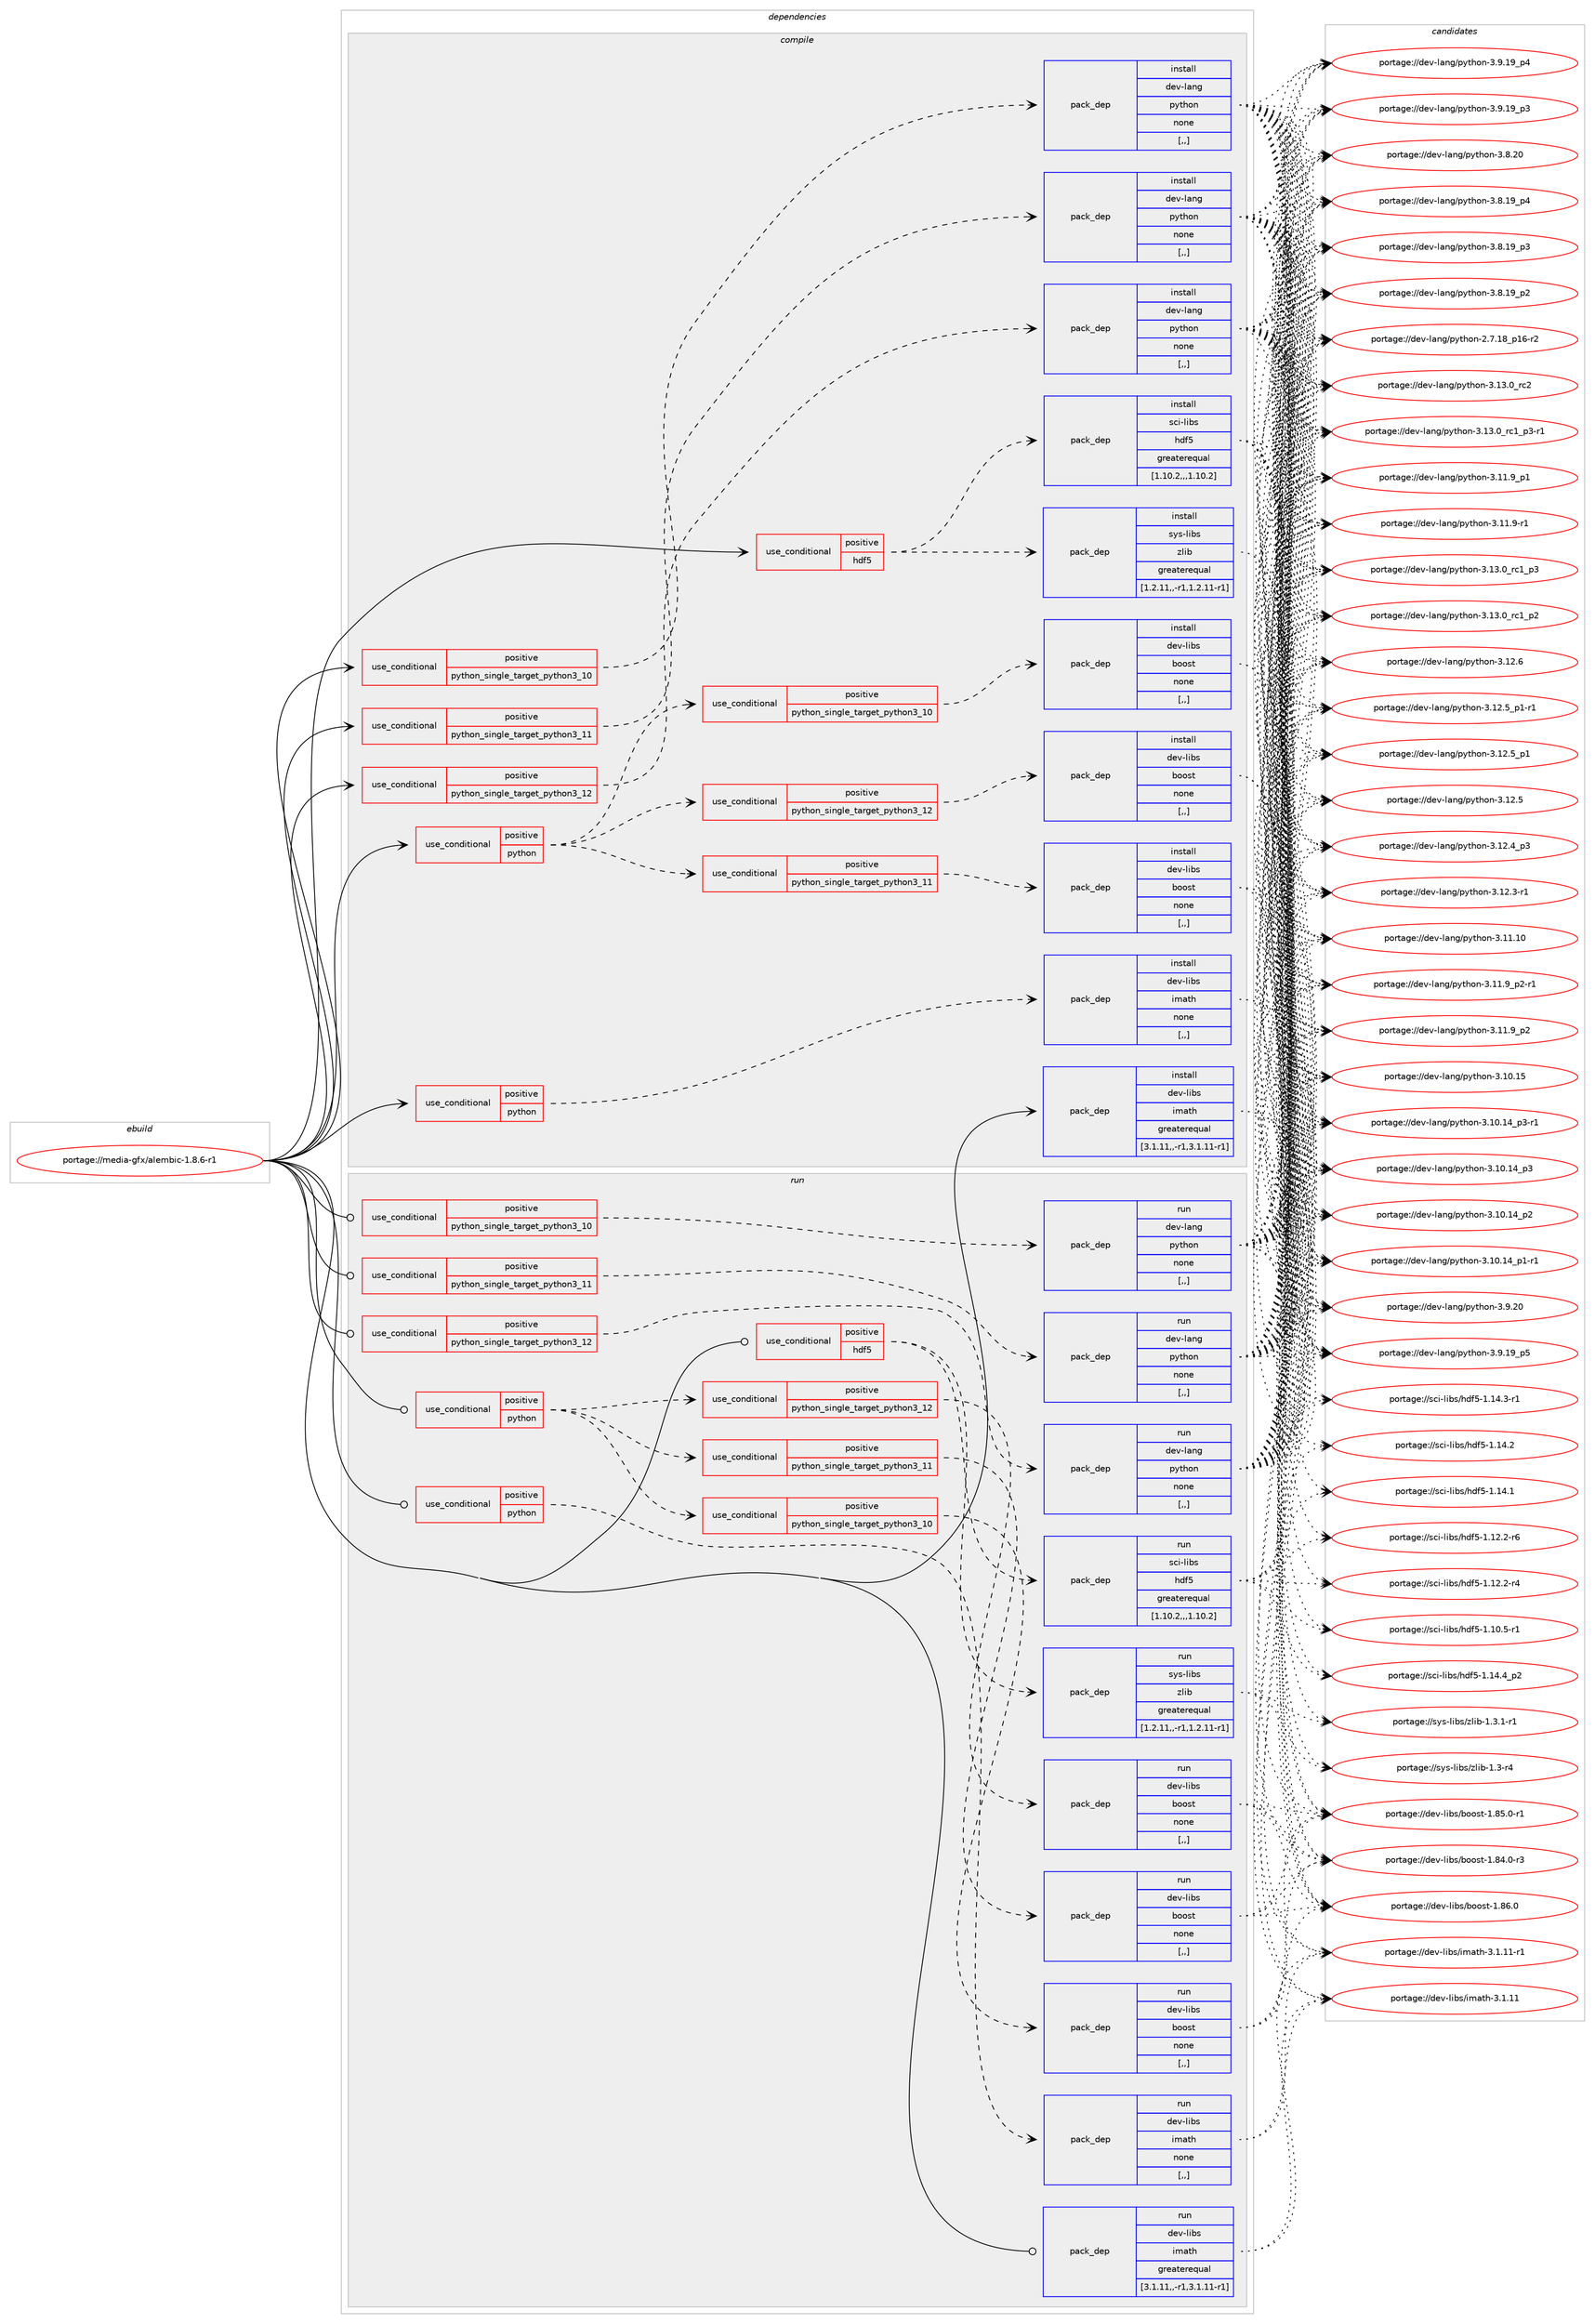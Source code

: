 digraph prolog {

# *************
# Graph options
# *************

newrank=true;
concentrate=true;
compound=true;
graph [rankdir=LR,fontname=Helvetica,fontsize=10,ranksep=1.5];#, ranksep=2.5, nodesep=0.2];
edge  [arrowhead=vee];
node  [fontname=Helvetica,fontsize=10];

# **********
# The ebuild
# **********

subgraph cluster_leftcol {
color=gray;
label=<<i>ebuild</i>>;
id [label="portage://media-gfx/alembic-1.8.6-r1", color=red, width=4, href="../media-gfx/alembic-1.8.6-r1.svg"];
}

# ****************
# The dependencies
# ****************

subgraph cluster_midcol {
color=gray;
label=<<i>dependencies</i>>;
subgraph cluster_compile {
fillcolor="#eeeeee";
style=filled;
label=<<i>compile</i>>;
subgraph cond203484 {
dependency790720 [label=<<TABLE BORDER="0" CELLBORDER="1" CELLSPACING="0" CELLPADDING="4"><TR><TD ROWSPAN="3" CELLPADDING="10">use_conditional</TD></TR><TR><TD>positive</TD></TR><TR><TD>hdf5</TD></TR></TABLE>>, shape=none, color=red];
subgraph pack581158 {
dependency790721 [label=<<TABLE BORDER="0" CELLBORDER="1" CELLSPACING="0" CELLPADDING="4" WIDTH="220"><TR><TD ROWSPAN="6" CELLPADDING="30">pack_dep</TD></TR><TR><TD WIDTH="110">install</TD></TR><TR><TD>sci-libs</TD></TR><TR><TD>hdf5</TD></TR><TR><TD>greaterequal</TD></TR><TR><TD>[1.10.2,,,1.10.2]</TD></TR></TABLE>>, shape=none, color=blue];
}
dependency790720:e -> dependency790721:w [weight=20,style="dashed",arrowhead="vee"];
subgraph pack581159 {
dependency790722 [label=<<TABLE BORDER="0" CELLBORDER="1" CELLSPACING="0" CELLPADDING="4" WIDTH="220"><TR><TD ROWSPAN="6" CELLPADDING="30">pack_dep</TD></TR><TR><TD WIDTH="110">install</TD></TR><TR><TD>sys-libs</TD></TR><TR><TD>zlib</TD></TR><TR><TD>greaterequal</TD></TR><TR><TD>[1.2.11,,-r1,1.2.11-r1]</TD></TR></TABLE>>, shape=none, color=blue];
}
dependency790720:e -> dependency790722:w [weight=20,style="dashed",arrowhead="vee"];
}
id:e -> dependency790720:w [weight=20,style="solid",arrowhead="vee"];
subgraph cond203485 {
dependency790723 [label=<<TABLE BORDER="0" CELLBORDER="1" CELLSPACING="0" CELLPADDING="4"><TR><TD ROWSPAN="3" CELLPADDING="10">use_conditional</TD></TR><TR><TD>positive</TD></TR><TR><TD>python</TD></TR></TABLE>>, shape=none, color=red];
subgraph cond203486 {
dependency790724 [label=<<TABLE BORDER="0" CELLBORDER="1" CELLSPACING="0" CELLPADDING="4"><TR><TD ROWSPAN="3" CELLPADDING="10">use_conditional</TD></TR><TR><TD>positive</TD></TR><TR><TD>python_single_target_python3_10</TD></TR></TABLE>>, shape=none, color=red];
subgraph pack581160 {
dependency790725 [label=<<TABLE BORDER="0" CELLBORDER="1" CELLSPACING="0" CELLPADDING="4" WIDTH="220"><TR><TD ROWSPAN="6" CELLPADDING="30">pack_dep</TD></TR><TR><TD WIDTH="110">install</TD></TR><TR><TD>dev-libs</TD></TR><TR><TD>boost</TD></TR><TR><TD>none</TD></TR><TR><TD>[,,]</TD></TR></TABLE>>, shape=none, color=blue];
}
dependency790724:e -> dependency790725:w [weight=20,style="dashed",arrowhead="vee"];
}
dependency790723:e -> dependency790724:w [weight=20,style="dashed",arrowhead="vee"];
subgraph cond203487 {
dependency790726 [label=<<TABLE BORDER="0" CELLBORDER="1" CELLSPACING="0" CELLPADDING="4"><TR><TD ROWSPAN="3" CELLPADDING="10">use_conditional</TD></TR><TR><TD>positive</TD></TR><TR><TD>python_single_target_python3_11</TD></TR></TABLE>>, shape=none, color=red];
subgraph pack581161 {
dependency790727 [label=<<TABLE BORDER="0" CELLBORDER="1" CELLSPACING="0" CELLPADDING="4" WIDTH="220"><TR><TD ROWSPAN="6" CELLPADDING="30">pack_dep</TD></TR><TR><TD WIDTH="110">install</TD></TR><TR><TD>dev-libs</TD></TR><TR><TD>boost</TD></TR><TR><TD>none</TD></TR><TR><TD>[,,]</TD></TR></TABLE>>, shape=none, color=blue];
}
dependency790726:e -> dependency790727:w [weight=20,style="dashed",arrowhead="vee"];
}
dependency790723:e -> dependency790726:w [weight=20,style="dashed",arrowhead="vee"];
subgraph cond203488 {
dependency790728 [label=<<TABLE BORDER="0" CELLBORDER="1" CELLSPACING="0" CELLPADDING="4"><TR><TD ROWSPAN="3" CELLPADDING="10">use_conditional</TD></TR><TR><TD>positive</TD></TR><TR><TD>python_single_target_python3_12</TD></TR></TABLE>>, shape=none, color=red];
subgraph pack581162 {
dependency790729 [label=<<TABLE BORDER="0" CELLBORDER="1" CELLSPACING="0" CELLPADDING="4" WIDTH="220"><TR><TD ROWSPAN="6" CELLPADDING="30">pack_dep</TD></TR><TR><TD WIDTH="110">install</TD></TR><TR><TD>dev-libs</TD></TR><TR><TD>boost</TD></TR><TR><TD>none</TD></TR><TR><TD>[,,]</TD></TR></TABLE>>, shape=none, color=blue];
}
dependency790728:e -> dependency790729:w [weight=20,style="dashed",arrowhead="vee"];
}
dependency790723:e -> dependency790728:w [weight=20,style="dashed",arrowhead="vee"];
}
id:e -> dependency790723:w [weight=20,style="solid",arrowhead="vee"];
subgraph cond203489 {
dependency790730 [label=<<TABLE BORDER="0" CELLBORDER="1" CELLSPACING="0" CELLPADDING="4"><TR><TD ROWSPAN="3" CELLPADDING="10">use_conditional</TD></TR><TR><TD>positive</TD></TR><TR><TD>python</TD></TR></TABLE>>, shape=none, color=red];
subgraph pack581163 {
dependency790731 [label=<<TABLE BORDER="0" CELLBORDER="1" CELLSPACING="0" CELLPADDING="4" WIDTH="220"><TR><TD ROWSPAN="6" CELLPADDING="30">pack_dep</TD></TR><TR><TD WIDTH="110">install</TD></TR><TR><TD>dev-libs</TD></TR><TR><TD>imath</TD></TR><TR><TD>none</TD></TR><TR><TD>[,,]</TD></TR></TABLE>>, shape=none, color=blue];
}
dependency790730:e -> dependency790731:w [weight=20,style="dashed",arrowhead="vee"];
}
id:e -> dependency790730:w [weight=20,style="solid",arrowhead="vee"];
subgraph cond203490 {
dependency790732 [label=<<TABLE BORDER="0" CELLBORDER="1" CELLSPACING="0" CELLPADDING="4"><TR><TD ROWSPAN="3" CELLPADDING="10">use_conditional</TD></TR><TR><TD>positive</TD></TR><TR><TD>python_single_target_python3_10</TD></TR></TABLE>>, shape=none, color=red];
subgraph pack581164 {
dependency790733 [label=<<TABLE BORDER="0" CELLBORDER="1" CELLSPACING="0" CELLPADDING="4" WIDTH="220"><TR><TD ROWSPAN="6" CELLPADDING="30">pack_dep</TD></TR><TR><TD WIDTH="110">install</TD></TR><TR><TD>dev-lang</TD></TR><TR><TD>python</TD></TR><TR><TD>none</TD></TR><TR><TD>[,,]</TD></TR></TABLE>>, shape=none, color=blue];
}
dependency790732:e -> dependency790733:w [weight=20,style="dashed",arrowhead="vee"];
}
id:e -> dependency790732:w [weight=20,style="solid",arrowhead="vee"];
subgraph cond203491 {
dependency790734 [label=<<TABLE BORDER="0" CELLBORDER="1" CELLSPACING="0" CELLPADDING="4"><TR><TD ROWSPAN="3" CELLPADDING="10">use_conditional</TD></TR><TR><TD>positive</TD></TR><TR><TD>python_single_target_python3_11</TD></TR></TABLE>>, shape=none, color=red];
subgraph pack581165 {
dependency790735 [label=<<TABLE BORDER="0" CELLBORDER="1" CELLSPACING="0" CELLPADDING="4" WIDTH="220"><TR><TD ROWSPAN="6" CELLPADDING="30">pack_dep</TD></TR><TR><TD WIDTH="110">install</TD></TR><TR><TD>dev-lang</TD></TR><TR><TD>python</TD></TR><TR><TD>none</TD></TR><TR><TD>[,,]</TD></TR></TABLE>>, shape=none, color=blue];
}
dependency790734:e -> dependency790735:w [weight=20,style="dashed",arrowhead="vee"];
}
id:e -> dependency790734:w [weight=20,style="solid",arrowhead="vee"];
subgraph cond203492 {
dependency790736 [label=<<TABLE BORDER="0" CELLBORDER="1" CELLSPACING="0" CELLPADDING="4"><TR><TD ROWSPAN="3" CELLPADDING="10">use_conditional</TD></TR><TR><TD>positive</TD></TR><TR><TD>python_single_target_python3_12</TD></TR></TABLE>>, shape=none, color=red];
subgraph pack581166 {
dependency790737 [label=<<TABLE BORDER="0" CELLBORDER="1" CELLSPACING="0" CELLPADDING="4" WIDTH="220"><TR><TD ROWSPAN="6" CELLPADDING="30">pack_dep</TD></TR><TR><TD WIDTH="110">install</TD></TR><TR><TD>dev-lang</TD></TR><TR><TD>python</TD></TR><TR><TD>none</TD></TR><TR><TD>[,,]</TD></TR></TABLE>>, shape=none, color=blue];
}
dependency790736:e -> dependency790737:w [weight=20,style="dashed",arrowhead="vee"];
}
id:e -> dependency790736:w [weight=20,style="solid",arrowhead="vee"];
subgraph pack581167 {
dependency790738 [label=<<TABLE BORDER="0" CELLBORDER="1" CELLSPACING="0" CELLPADDING="4" WIDTH="220"><TR><TD ROWSPAN="6" CELLPADDING="30">pack_dep</TD></TR><TR><TD WIDTH="110">install</TD></TR><TR><TD>dev-libs</TD></TR><TR><TD>imath</TD></TR><TR><TD>greaterequal</TD></TR><TR><TD>[3.1.11,,-r1,3.1.11-r1]</TD></TR></TABLE>>, shape=none, color=blue];
}
id:e -> dependency790738:w [weight=20,style="solid",arrowhead="vee"];
}
subgraph cluster_compileandrun {
fillcolor="#eeeeee";
style=filled;
label=<<i>compile and run</i>>;
}
subgraph cluster_run {
fillcolor="#eeeeee";
style=filled;
label=<<i>run</i>>;
subgraph cond203493 {
dependency790739 [label=<<TABLE BORDER="0" CELLBORDER="1" CELLSPACING="0" CELLPADDING="4"><TR><TD ROWSPAN="3" CELLPADDING="10">use_conditional</TD></TR><TR><TD>positive</TD></TR><TR><TD>hdf5</TD></TR></TABLE>>, shape=none, color=red];
subgraph pack581168 {
dependency790740 [label=<<TABLE BORDER="0" CELLBORDER="1" CELLSPACING="0" CELLPADDING="4" WIDTH="220"><TR><TD ROWSPAN="6" CELLPADDING="30">pack_dep</TD></TR><TR><TD WIDTH="110">run</TD></TR><TR><TD>sci-libs</TD></TR><TR><TD>hdf5</TD></TR><TR><TD>greaterequal</TD></TR><TR><TD>[1.10.2,,,1.10.2]</TD></TR></TABLE>>, shape=none, color=blue];
}
dependency790739:e -> dependency790740:w [weight=20,style="dashed",arrowhead="vee"];
subgraph pack581169 {
dependency790741 [label=<<TABLE BORDER="0" CELLBORDER="1" CELLSPACING="0" CELLPADDING="4" WIDTH="220"><TR><TD ROWSPAN="6" CELLPADDING="30">pack_dep</TD></TR><TR><TD WIDTH="110">run</TD></TR><TR><TD>sys-libs</TD></TR><TR><TD>zlib</TD></TR><TR><TD>greaterequal</TD></TR><TR><TD>[1.2.11,,-r1,1.2.11-r1]</TD></TR></TABLE>>, shape=none, color=blue];
}
dependency790739:e -> dependency790741:w [weight=20,style="dashed",arrowhead="vee"];
}
id:e -> dependency790739:w [weight=20,style="solid",arrowhead="odot"];
subgraph cond203494 {
dependency790742 [label=<<TABLE BORDER="0" CELLBORDER="1" CELLSPACING="0" CELLPADDING="4"><TR><TD ROWSPAN="3" CELLPADDING="10">use_conditional</TD></TR><TR><TD>positive</TD></TR><TR><TD>python</TD></TR></TABLE>>, shape=none, color=red];
subgraph cond203495 {
dependency790743 [label=<<TABLE BORDER="0" CELLBORDER="1" CELLSPACING="0" CELLPADDING="4"><TR><TD ROWSPAN="3" CELLPADDING="10">use_conditional</TD></TR><TR><TD>positive</TD></TR><TR><TD>python_single_target_python3_10</TD></TR></TABLE>>, shape=none, color=red];
subgraph pack581170 {
dependency790744 [label=<<TABLE BORDER="0" CELLBORDER="1" CELLSPACING="0" CELLPADDING="4" WIDTH="220"><TR><TD ROWSPAN="6" CELLPADDING="30">pack_dep</TD></TR><TR><TD WIDTH="110">run</TD></TR><TR><TD>dev-libs</TD></TR><TR><TD>boost</TD></TR><TR><TD>none</TD></TR><TR><TD>[,,]</TD></TR></TABLE>>, shape=none, color=blue];
}
dependency790743:e -> dependency790744:w [weight=20,style="dashed",arrowhead="vee"];
}
dependency790742:e -> dependency790743:w [weight=20,style="dashed",arrowhead="vee"];
subgraph cond203496 {
dependency790745 [label=<<TABLE BORDER="0" CELLBORDER="1" CELLSPACING="0" CELLPADDING="4"><TR><TD ROWSPAN="3" CELLPADDING="10">use_conditional</TD></TR><TR><TD>positive</TD></TR><TR><TD>python_single_target_python3_11</TD></TR></TABLE>>, shape=none, color=red];
subgraph pack581171 {
dependency790746 [label=<<TABLE BORDER="0" CELLBORDER="1" CELLSPACING="0" CELLPADDING="4" WIDTH="220"><TR><TD ROWSPAN="6" CELLPADDING="30">pack_dep</TD></TR><TR><TD WIDTH="110">run</TD></TR><TR><TD>dev-libs</TD></TR><TR><TD>boost</TD></TR><TR><TD>none</TD></TR><TR><TD>[,,]</TD></TR></TABLE>>, shape=none, color=blue];
}
dependency790745:e -> dependency790746:w [weight=20,style="dashed",arrowhead="vee"];
}
dependency790742:e -> dependency790745:w [weight=20,style="dashed",arrowhead="vee"];
subgraph cond203497 {
dependency790747 [label=<<TABLE BORDER="0" CELLBORDER="1" CELLSPACING="0" CELLPADDING="4"><TR><TD ROWSPAN="3" CELLPADDING="10">use_conditional</TD></TR><TR><TD>positive</TD></TR><TR><TD>python_single_target_python3_12</TD></TR></TABLE>>, shape=none, color=red];
subgraph pack581172 {
dependency790748 [label=<<TABLE BORDER="0" CELLBORDER="1" CELLSPACING="0" CELLPADDING="4" WIDTH="220"><TR><TD ROWSPAN="6" CELLPADDING="30">pack_dep</TD></TR><TR><TD WIDTH="110">run</TD></TR><TR><TD>dev-libs</TD></TR><TR><TD>boost</TD></TR><TR><TD>none</TD></TR><TR><TD>[,,]</TD></TR></TABLE>>, shape=none, color=blue];
}
dependency790747:e -> dependency790748:w [weight=20,style="dashed",arrowhead="vee"];
}
dependency790742:e -> dependency790747:w [weight=20,style="dashed",arrowhead="vee"];
}
id:e -> dependency790742:w [weight=20,style="solid",arrowhead="odot"];
subgraph cond203498 {
dependency790749 [label=<<TABLE BORDER="0" CELLBORDER="1" CELLSPACING="0" CELLPADDING="4"><TR><TD ROWSPAN="3" CELLPADDING="10">use_conditional</TD></TR><TR><TD>positive</TD></TR><TR><TD>python</TD></TR></TABLE>>, shape=none, color=red];
subgraph pack581173 {
dependency790750 [label=<<TABLE BORDER="0" CELLBORDER="1" CELLSPACING="0" CELLPADDING="4" WIDTH="220"><TR><TD ROWSPAN="6" CELLPADDING="30">pack_dep</TD></TR><TR><TD WIDTH="110">run</TD></TR><TR><TD>dev-libs</TD></TR><TR><TD>imath</TD></TR><TR><TD>none</TD></TR><TR><TD>[,,]</TD></TR></TABLE>>, shape=none, color=blue];
}
dependency790749:e -> dependency790750:w [weight=20,style="dashed",arrowhead="vee"];
}
id:e -> dependency790749:w [weight=20,style="solid",arrowhead="odot"];
subgraph cond203499 {
dependency790751 [label=<<TABLE BORDER="0" CELLBORDER="1" CELLSPACING="0" CELLPADDING="4"><TR><TD ROWSPAN="3" CELLPADDING="10">use_conditional</TD></TR><TR><TD>positive</TD></TR><TR><TD>python_single_target_python3_10</TD></TR></TABLE>>, shape=none, color=red];
subgraph pack581174 {
dependency790752 [label=<<TABLE BORDER="0" CELLBORDER="1" CELLSPACING="0" CELLPADDING="4" WIDTH="220"><TR><TD ROWSPAN="6" CELLPADDING="30">pack_dep</TD></TR><TR><TD WIDTH="110">run</TD></TR><TR><TD>dev-lang</TD></TR><TR><TD>python</TD></TR><TR><TD>none</TD></TR><TR><TD>[,,]</TD></TR></TABLE>>, shape=none, color=blue];
}
dependency790751:e -> dependency790752:w [weight=20,style="dashed",arrowhead="vee"];
}
id:e -> dependency790751:w [weight=20,style="solid",arrowhead="odot"];
subgraph cond203500 {
dependency790753 [label=<<TABLE BORDER="0" CELLBORDER="1" CELLSPACING="0" CELLPADDING="4"><TR><TD ROWSPAN="3" CELLPADDING="10">use_conditional</TD></TR><TR><TD>positive</TD></TR><TR><TD>python_single_target_python3_11</TD></TR></TABLE>>, shape=none, color=red];
subgraph pack581175 {
dependency790754 [label=<<TABLE BORDER="0" CELLBORDER="1" CELLSPACING="0" CELLPADDING="4" WIDTH="220"><TR><TD ROWSPAN="6" CELLPADDING="30">pack_dep</TD></TR><TR><TD WIDTH="110">run</TD></TR><TR><TD>dev-lang</TD></TR><TR><TD>python</TD></TR><TR><TD>none</TD></TR><TR><TD>[,,]</TD></TR></TABLE>>, shape=none, color=blue];
}
dependency790753:e -> dependency790754:w [weight=20,style="dashed",arrowhead="vee"];
}
id:e -> dependency790753:w [weight=20,style="solid",arrowhead="odot"];
subgraph cond203501 {
dependency790755 [label=<<TABLE BORDER="0" CELLBORDER="1" CELLSPACING="0" CELLPADDING="4"><TR><TD ROWSPAN="3" CELLPADDING="10">use_conditional</TD></TR><TR><TD>positive</TD></TR><TR><TD>python_single_target_python3_12</TD></TR></TABLE>>, shape=none, color=red];
subgraph pack581176 {
dependency790756 [label=<<TABLE BORDER="0" CELLBORDER="1" CELLSPACING="0" CELLPADDING="4" WIDTH="220"><TR><TD ROWSPAN="6" CELLPADDING="30">pack_dep</TD></TR><TR><TD WIDTH="110">run</TD></TR><TR><TD>dev-lang</TD></TR><TR><TD>python</TD></TR><TR><TD>none</TD></TR><TR><TD>[,,]</TD></TR></TABLE>>, shape=none, color=blue];
}
dependency790755:e -> dependency790756:w [weight=20,style="dashed",arrowhead="vee"];
}
id:e -> dependency790755:w [weight=20,style="solid",arrowhead="odot"];
subgraph pack581177 {
dependency790757 [label=<<TABLE BORDER="0" CELLBORDER="1" CELLSPACING="0" CELLPADDING="4" WIDTH="220"><TR><TD ROWSPAN="6" CELLPADDING="30">pack_dep</TD></TR><TR><TD WIDTH="110">run</TD></TR><TR><TD>dev-libs</TD></TR><TR><TD>imath</TD></TR><TR><TD>greaterequal</TD></TR><TR><TD>[3.1.11,,-r1,3.1.11-r1]</TD></TR></TABLE>>, shape=none, color=blue];
}
id:e -> dependency790757:w [weight=20,style="solid",arrowhead="odot"];
}
}

# **************
# The candidates
# **************

subgraph cluster_choices {
rank=same;
color=gray;
label=<<i>candidates</i>>;

subgraph choice581158 {
color=black;
nodesep=1;
choice1159910545108105981154710410010253454946495246529511250 [label="portage://sci-libs/hdf5-1.14.4_p2", color=red, width=4,href="../sci-libs/hdf5-1.14.4_p2.svg"];
choice1159910545108105981154710410010253454946495246514511449 [label="portage://sci-libs/hdf5-1.14.3-r1", color=red, width=4,href="../sci-libs/hdf5-1.14.3-r1.svg"];
choice115991054510810598115471041001025345494649524650 [label="portage://sci-libs/hdf5-1.14.2", color=red, width=4,href="../sci-libs/hdf5-1.14.2.svg"];
choice115991054510810598115471041001025345494649524649 [label="portage://sci-libs/hdf5-1.14.1", color=red, width=4,href="../sci-libs/hdf5-1.14.1.svg"];
choice1159910545108105981154710410010253454946495046504511454 [label="portage://sci-libs/hdf5-1.12.2-r6", color=red, width=4,href="../sci-libs/hdf5-1.12.2-r6.svg"];
choice1159910545108105981154710410010253454946495046504511452 [label="portage://sci-libs/hdf5-1.12.2-r4", color=red, width=4,href="../sci-libs/hdf5-1.12.2-r4.svg"];
choice1159910545108105981154710410010253454946494846534511449 [label="portage://sci-libs/hdf5-1.10.5-r1", color=red, width=4,href="../sci-libs/hdf5-1.10.5-r1.svg"];
dependency790721:e -> choice1159910545108105981154710410010253454946495246529511250:w [style=dotted,weight="100"];
dependency790721:e -> choice1159910545108105981154710410010253454946495246514511449:w [style=dotted,weight="100"];
dependency790721:e -> choice115991054510810598115471041001025345494649524650:w [style=dotted,weight="100"];
dependency790721:e -> choice115991054510810598115471041001025345494649524649:w [style=dotted,weight="100"];
dependency790721:e -> choice1159910545108105981154710410010253454946495046504511454:w [style=dotted,weight="100"];
dependency790721:e -> choice1159910545108105981154710410010253454946495046504511452:w [style=dotted,weight="100"];
dependency790721:e -> choice1159910545108105981154710410010253454946494846534511449:w [style=dotted,weight="100"];
}
subgraph choice581159 {
color=black;
nodesep=1;
choice115121115451081059811547122108105984549465146494511449 [label="portage://sys-libs/zlib-1.3.1-r1", color=red, width=4,href="../sys-libs/zlib-1.3.1-r1.svg"];
choice11512111545108105981154712210810598454946514511452 [label="portage://sys-libs/zlib-1.3-r4", color=red, width=4,href="../sys-libs/zlib-1.3-r4.svg"];
dependency790722:e -> choice115121115451081059811547122108105984549465146494511449:w [style=dotted,weight="100"];
dependency790722:e -> choice11512111545108105981154712210810598454946514511452:w [style=dotted,weight="100"];
}
subgraph choice581160 {
color=black;
nodesep=1;
choice1001011184510810598115479811111111511645494656544648 [label="portage://dev-libs/boost-1.86.0", color=red, width=4,href="../dev-libs/boost-1.86.0.svg"];
choice10010111845108105981154798111111115116454946565346484511449 [label="portage://dev-libs/boost-1.85.0-r1", color=red, width=4,href="../dev-libs/boost-1.85.0-r1.svg"];
choice10010111845108105981154798111111115116454946565246484511451 [label="portage://dev-libs/boost-1.84.0-r3", color=red, width=4,href="../dev-libs/boost-1.84.0-r3.svg"];
dependency790725:e -> choice1001011184510810598115479811111111511645494656544648:w [style=dotted,weight="100"];
dependency790725:e -> choice10010111845108105981154798111111115116454946565346484511449:w [style=dotted,weight="100"];
dependency790725:e -> choice10010111845108105981154798111111115116454946565246484511451:w [style=dotted,weight="100"];
}
subgraph choice581161 {
color=black;
nodesep=1;
choice1001011184510810598115479811111111511645494656544648 [label="portage://dev-libs/boost-1.86.0", color=red, width=4,href="../dev-libs/boost-1.86.0.svg"];
choice10010111845108105981154798111111115116454946565346484511449 [label="portage://dev-libs/boost-1.85.0-r1", color=red, width=4,href="../dev-libs/boost-1.85.0-r1.svg"];
choice10010111845108105981154798111111115116454946565246484511451 [label="portage://dev-libs/boost-1.84.0-r3", color=red, width=4,href="../dev-libs/boost-1.84.0-r3.svg"];
dependency790727:e -> choice1001011184510810598115479811111111511645494656544648:w [style=dotted,weight="100"];
dependency790727:e -> choice10010111845108105981154798111111115116454946565346484511449:w [style=dotted,weight="100"];
dependency790727:e -> choice10010111845108105981154798111111115116454946565246484511451:w [style=dotted,weight="100"];
}
subgraph choice581162 {
color=black;
nodesep=1;
choice1001011184510810598115479811111111511645494656544648 [label="portage://dev-libs/boost-1.86.0", color=red, width=4,href="../dev-libs/boost-1.86.0.svg"];
choice10010111845108105981154798111111115116454946565346484511449 [label="portage://dev-libs/boost-1.85.0-r1", color=red, width=4,href="../dev-libs/boost-1.85.0-r1.svg"];
choice10010111845108105981154798111111115116454946565246484511451 [label="portage://dev-libs/boost-1.84.0-r3", color=red, width=4,href="../dev-libs/boost-1.84.0-r3.svg"];
dependency790729:e -> choice1001011184510810598115479811111111511645494656544648:w [style=dotted,weight="100"];
dependency790729:e -> choice10010111845108105981154798111111115116454946565346484511449:w [style=dotted,weight="100"];
dependency790729:e -> choice10010111845108105981154798111111115116454946565246484511451:w [style=dotted,weight="100"];
}
subgraph choice581163 {
color=black;
nodesep=1;
choice10010111845108105981154710510997116104455146494649494511449 [label="portage://dev-libs/imath-3.1.11-r1", color=red, width=4,href="../dev-libs/imath-3.1.11-r1.svg"];
choice1001011184510810598115471051099711610445514649464949 [label="portage://dev-libs/imath-3.1.11", color=red, width=4,href="../dev-libs/imath-3.1.11.svg"];
dependency790731:e -> choice10010111845108105981154710510997116104455146494649494511449:w [style=dotted,weight="100"];
dependency790731:e -> choice1001011184510810598115471051099711610445514649464949:w [style=dotted,weight="100"];
}
subgraph choice581164 {
color=black;
nodesep=1;
choice10010111845108971101034711212111610411111045514649514648951149950 [label="portage://dev-lang/python-3.13.0_rc2", color=red, width=4,href="../dev-lang/python-3.13.0_rc2.svg"];
choice1001011184510897110103471121211161041111104551464951464895114994995112514511449 [label="portage://dev-lang/python-3.13.0_rc1_p3-r1", color=red, width=4,href="../dev-lang/python-3.13.0_rc1_p3-r1.svg"];
choice100101118451089711010347112121116104111110455146495146489511499499511251 [label="portage://dev-lang/python-3.13.0_rc1_p3", color=red, width=4,href="../dev-lang/python-3.13.0_rc1_p3.svg"];
choice100101118451089711010347112121116104111110455146495146489511499499511250 [label="portage://dev-lang/python-3.13.0_rc1_p2", color=red, width=4,href="../dev-lang/python-3.13.0_rc1_p2.svg"];
choice10010111845108971101034711212111610411111045514649504654 [label="portage://dev-lang/python-3.12.6", color=red, width=4,href="../dev-lang/python-3.12.6.svg"];
choice1001011184510897110103471121211161041111104551464950465395112494511449 [label="portage://dev-lang/python-3.12.5_p1-r1", color=red, width=4,href="../dev-lang/python-3.12.5_p1-r1.svg"];
choice100101118451089711010347112121116104111110455146495046539511249 [label="portage://dev-lang/python-3.12.5_p1", color=red, width=4,href="../dev-lang/python-3.12.5_p1.svg"];
choice10010111845108971101034711212111610411111045514649504653 [label="portage://dev-lang/python-3.12.5", color=red, width=4,href="../dev-lang/python-3.12.5.svg"];
choice100101118451089711010347112121116104111110455146495046529511251 [label="portage://dev-lang/python-3.12.4_p3", color=red, width=4,href="../dev-lang/python-3.12.4_p3.svg"];
choice100101118451089711010347112121116104111110455146495046514511449 [label="portage://dev-lang/python-3.12.3-r1", color=red, width=4,href="../dev-lang/python-3.12.3-r1.svg"];
choice1001011184510897110103471121211161041111104551464949464948 [label="portage://dev-lang/python-3.11.10", color=red, width=4,href="../dev-lang/python-3.11.10.svg"];
choice1001011184510897110103471121211161041111104551464949465795112504511449 [label="portage://dev-lang/python-3.11.9_p2-r1", color=red, width=4,href="../dev-lang/python-3.11.9_p2-r1.svg"];
choice100101118451089711010347112121116104111110455146494946579511250 [label="portage://dev-lang/python-3.11.9_p2", color=red, width=4,href="../dev-lang/python-3.11.9_p2.svg"];
choice100101118451089711010347112121116104111110455146494946579511249 [label="portage://dev-lang/python-3.11.9_p1", color=red, width=4,href="../dev-lang/python-3.11.9_p1.svg"];
choice100101118451089711010347112121116104111110455146494946574511449 [label="portage://dev-lang/python-3.11.9-r1", color=red, width=4,href="../dev-lang/python-3.11.9-r1.svg"];
choice1001011184510897110103471121211161041111104551464948464953 [label="portage://dev-lang/python-3.10.15", color=red, width=4,href="../dev-lang/python-3.10.15.svg"];
choice100101118451089711010347112121116104111110455146494846495295112514511449 [label="portage://dev-lang/python-3.10.14_p3-r1", color=red, width=4,href="../dev-lang/python-3.10.14_p3-r1.svg"];
choice10010111845108971101034711212111610411111045514649484649529511251 [label="portage://dev-lang/python-3.10.14_p3", color=red, width=4,href="../dev-lang/python-3.10.14_p3.svg"];
choice10010111845108971101034711212111610411111045514649484649529511250 [label="portage://dev-lang/python-3.10.14_p2", color=red, width=4,href="../dev-lang/python-3.10.14_p2.svg"];
choice100101118451089711010347112121116104111110455146494846495295112494511449 [label="portage://dev-lang/python-3.10.14_p1-r1", color=red, width=4,href="../dev-lang/python-3.10.14_p1-r1.svg"];
choice10010111845108971101034711212111610411111045514657465048 [label="portage://dev-lang/python-3.9.20", color=red, width=4,href="../dev-lang/python-3.9.20.svg"];
choice100101118451089711010347112121116104111110455146574649579511253 [label="portage://dev-lang/python-3.9.19_p5", color=red, width=4,href="../dev-lang/python-3.9.19_p5.svg"];
choice100101118451089711010347112121116104111110455146574649579511252 [label="portage://dev-lang/python-3.9.19_p4", color=red, width=4,href="../dev-lang/python-3.9.19_p4.svg"];
choice100101118451089711010347112121116104111110455146574649579511251 [label="portage://dev-lang/python-3.9.19_p3", color=red, width=4,href="../dev-lang/python-3.9.19_p3.svg"];
choice10010111845108971101034711212111610411111045514656465048 [label="portage://dev-lang/python-3.8.20", color=red, width=4,href="../dev-lang/python-3.8.20.svg"];
choice100101118451089711010347112121116104111110455146564649579511252 [label="portage://dev-lang/python-3.8.19_p4", color=red, width=4,href="../dev-lang/python-3.8.19_p4.svg"];
choice100101118451089711010347112121116104111110455146564649579511251 [label="portage://dev-lang/python-3.8.19_p3", color=red, width=4,href="../dev-lang/python-3.8.19_p3.svg"];
choice100101118451089711010347112121116104111110455146564649579511250 [label="portage://dev-lang/python-3.8.19_p2", color=red, width=4,href="../dev-lang/python-3.8.19_p2.svg"];
choice100101118451089711010347112121116104111110455046554649569511249544511450 [label="portage://dev-lang/python-2.7.18_p16-r2", color=red, width=4,href="../dev-lang/python-2.7.18_p16-r2.svg"];
dependency790733:e -> choice10010111845108971101034711212111610411111045514649514648951149950:w [style=dotted,weight="100"];
dependency790733:e -> choice1001011184510897110103471121211161041111104551464951464895114994995112514511449:w [style=dotted,weight="100"];
dependency790733:e -> choice100101118451089711010347112121116104111110455146495146489511499499511251:w [style=dotted,weight="100"];
dependency790733:e -> choice100101118451089711010347112121116104111110455146495146489511499499511250:w [style=dotted,weight="100"];
dependency790733:e -> choice10010111845108971101034711212111610411111045514649504654:w [style=dotted,weight="100"];
dependency790733:e -> choice1001011184510897110103471121211161041111104551464950465395112494511449:w [style=dotted,weight="100"];
dependency790733:e -> choice100101118451089711010347112121116104111110455146495046539511249:w [style=dotted,weight="100"];
dependency790733:e -> choice10010111845108971101034711212111610411111045514649504653:w [style=dotted,weight="100"];
dependency790733:e -> choice100101118451089711010347112121116104111110455146495046529511251:w [style=dotted,weight="100"];
dependency790733:e -> choice100101118451089711010347112121116104111110455146495046514511449:w [style=dotted,weight="100"];
dependency790733:e -> choice1001011184510897110103471121211161041111104551464949464948:w [style=dotted,weight="100"];
dependency790733:e -> choice1001011184510897110103471121211161041111104551464949465795112504511449:w [style=dotted,weight="100"];
dependency790733:e -> choice100101118451089711010347112121116104111110455146494946579511250:w [style=dotted,weight="100"];
dependency790733:e -> choice100101118451089711010347112121116104111110455146494946579511249:w [style=dotted,weight="100"];
dependency790733:e -> choice100101118451089711010347112121116104111110455146494946574511449:w [style=dotted,weight="100"];
dependency790733:e -> choice1001011184510897110103471121211161041111104551464948464953:w [style=dotted,weight="100"];
dependency790733:e -> choice100101118451089711010347112121116104111110455146494846495295112514511449:w [style=dotted,weight="100"];
dependency790733:e -> choice10010111845108971101034711212111610411111045514649484649529511251:w [style=dotted,weight="100"];
dependency790733:e -> choice10010111845108971101034711212111610411111045514649484649529511250:w [style=dotted,weight="100"];
dependency790733:e -> choice100101118451089711010347112121116104111110455146494846495295112494511449:w [style=dotted,weight="100"];
dependency790733:e -> choice10010111845108971101034711212111610411111045514657465048:w [style=dotted,weight="100"];
dependency790733:e -> choice100101118451089711010347112121116104111110455146574649579511253:w [style=dotted,weight="100"];
dependency790733:e -> choice100101118451089711010347112121116104111110455146574649579511252:w [style=dotted,weight="100"];
dependency790733:e -> choice100101118451089711010347112121116104111110455146574649579511251:w [style=dotted,weight="100"];
dependency790733:e -> choice10010111845108971101034711212111610411111045514656465048:w [style=dotted,weight="100"];
dependency790733:e -> choice100101118451089711010347112121116104111110455146564649579511252:w [style=dotted,weight="100"];
dependency790733:e -> choice100101118451089711010347112121116104111110455146564649579511251:w [style=dotted,weight="100"];
dependency790733:e -> choice100101118451089711010347112121116104111110455146564649579511250:w [style=dotted,weight="100"];
dependency790733:e -> choice100101118451089711010347112121116104111110455046554649569511249544511450:w [style=dotted,weight="100"];
}
subgraph choice581165 {
color=black;
nodesep=1;
choice10010111845108971101034711212111610411111045514649514648951149950 [label="portage://dev-lang/python-3.13.0_rc2", color=red, width=4,href="../dev-lang/python-3.13.0_rc2.svg"];
choice1001011184510897110103471121211161041111104551464951464895114994995112514511449 [label="portage://dev-lang/python-3.13.0_rc1_p3-r1", color=red, width=4,href="../dev-lang/python-3.13.0_rc1_p3-r1.svg"];
choice100101118451089711010347112121116104111110455146495146489511499499511251 [label="portage://dev-lang/python-3.13.0_rc1_p3", color=red, width=4,href="../dev-lang/python-3.13.0_rc1_p3.svg"];
choice100101118451089711010347112121116104111110455146495146489511499499511250 [label="portage://dev-lang/python-3.13.0_rc1_p2", color=red, width=4,href="../dev-lang/python-3.13.0_rc1_p2.svg"];
choice10010111845108971101034711212111610411111045514649504654 [label="portage://dev-lang/python-3.12.6", color=red, width=4,href="../dev-lang/python-3.12.6.svg"];
choice1001011184510897110103471121211161041111104551464950465395112494511449 [label="portage://dev-lang/python-3.12.5_p1-r1", color=red, width=4,href="../dev-lang/python-3.12.5_p1-r1.svg"];
choice100101118451089711010347112121116104111110455146495046539511249 [label="portage://dev-lang/python-3.12.5_p1", color=red, width=4,href="../dev-lang/python-3.12.5_p1.svg"];
choice10010111845108971101034711212111610411111045514649504653 [label="portage://dev-lang/python-3.12.5", color=red, width=4,href="../dev-lang/python-3.12.5.svg"];
choice100101118451089711010347112121116104111110455146495046529511251 [label="portage://dev-lang/python-3.12.4_p3", color=red, width=4,href="../dev-lang/python-3.12.4_p3.svg"];
choice100101118451089711010347112121116104111110455146495046514511449 [label="portage://dev-lang/python-3.12.3-r1", color=red, width=4,href="../dev-lang/python-3.12.3-r1.svg"];
choice1001011184510897110103471121211161041111104551464949464948 [label="portage://dev-lang/python-3.11.10", color=red, width=4,href="../dev-lang/python-3.11.10.svg"];
choice1001011184510897110103471121211161041111104551464949465795112504511449 [label="portage://dev-lang/python-3.11.9_p2-r1", color=red, width=4,href="../dev-lang/python-3.11.9_p2-r1.svg"];
choice100101118451089711010347112121116104111110455146494946579511250 [label="portage://dev-lang/python-3.11.9_p2", color=red, width=4,href="../dev-lang/python-3.11.9_p2.svg"];
choice100101118451089711010347112121116104111110455146494946579511249 [label="portage://dev-lang/python-3.11.9_p1", color=red, width=4,href="../dev-lang/python-3.11.9_p1.svg"];
choice100101118451089711010347112121116104111110455146494946574511449 [label="portage://dev-lang/python-3.11.9-r1", color=red, width=4,href="../dev-lang/python-3.11.9-r1.svg"];
choice1001011184510897110103471121211161041111104551464948464953 [label="portage://dev-lang/python-3.10.15", color=red, width=4,href="../dev-lang/python-3.10.15.svg"];
choice100101118451089711010347112121116104111110455146494846495295112514511449 [label="portage://dev-lang/python-3.10.14_p3-r1", color=red, width=4,href="../dev-lang/python-3.10.14_p3-r1.svg"];
choice10010111845108971101034711212111610411111045514649484649529511251 [label="portage://dev-lang/python-3.10.14_p3", color=red, width=4,href="../dev-lang/python-3.10.14_p3.svg"];
choice10010111845108971101034711212111610411111045514649484649529511250 [label="portage://dev-lang/python-3.10.14_p2", color=red, width=4,href="../dev-lang/python-3.10.14_p2.svg"];
choice100101118451089711010347112121116104111110455146494846495295112494511449 [label="portage://dev-lang/python-3.10.14_p1-r1", color=red, width=4,href="../dev-lang/python-3.10.14_p1-r1.svg"];
choice10010111845108971101034711212111610411111045514657465048 [label="portage://dev-lang/python-3.9.20", color=red, width=4,href="../dev-lang/python-3.9.20.svg"];
choice100101118451089711010347112121116104111110455146574649579511253 [label="portage://dev-lang/python-3.9.19_p5", color=red, width=4,href="../dev-lang/python-3.9.19_p5.svg"];
choice100101118451089711010347112121116104111110455146574649579511252 [label="portage://dev-lang/python-3.9.19_p4", color=red, width=4,href="../dev-lang/python-3.9.19_p4.svg"];
choice100101118451089711010347112121116104111110455146574649579511251 [label="portage://dev-lang/python-3.9.19_p3", color=red, width=4,href="../dev-lang/python-3.9.19_p3.svg"];
choice10010111845108971101034711212111610411111045514656465048 [label="portage://dev-lang/python-3.8.20", color=red, width=4,href="../dev-lang/python-3.8.20.svg"];
choice100101118451089711010347112121116104111110455146564649579511252 [label="portage://dev-lang/python-3.8.19_p4", color=red, width=4,href="../dev-lang/python-3.8.19_p4.svg"];
choice100101118451089711010347112121116104111110455146564649579511251 [label="portage://dev-lang/python-3.8.19_p3", color=red, width=4,href="../dev-lang/python-3.8.19_p3.svg"];
choice100101118451089711010347112121116104111110455146564649579511250 [label="portage://dev-lang/python-3.8.19_p2", color=red, width=4,href="../dev-lang/python-3.8.19_p2.svg"];
choice100101118451089711010347112121116104111110455046554649569511249544511450 [label="portage://dev-lang/python-2.7.18_p16-r2", color=red, width=4,href="../dev-lang/python-2.7.18_p16-r2.svg"];
dependency790735:e -> choice10010111845108971101034711212111610411111045514649514648951149950:w [style=dotted,weight="100"];
dependency790735:e -> choice1001011184510897110103471121211161041111104551464951464895114994995112514511449:w [style=dotted,weight="100"];
dependency790735:e -> choice100101118451089711010347112121116104111110455146495146489511499499511251:w [style=dotted,weight="100"];
dependency790735:e -> choice100101118451089711010347112121116104111110455146495146489511499499511250:w [style=dotted,weight="100"];
dependency790735:e -> choice10010111845108971101034711212111610411111045514649504654:w [style=dotted,weight="100"];
dependency790735:e -> choice1001011184510897110103471121211161041111104551464950465395112494511449:w [style=dotted,weight="100"];
dependency790735:e -> choice100101118451089711010347112121116104111110455146495046539511249:w [style=dotted,weight="100"];
dependency790735:e -> choice10010111845108971101034711212111610411111045514649504653:w [style=dotted,weight="100"];
dependency790735:e -> choice100101118451089711010347112121116104111110455146495046529511251:w [style=dotted,weight="100"];
dependency790735:e -> choice100101118451089711010347112121116104111110455146495046514511449:w [style=dotted,weight="100"];
dependency790735:e -> choice1001011184510897110103471121211161041111104551464949464948:w [style=dotted,weight="100"];
dependency790735:e -> choice1001011184510897110103471121211161041111104551464949465795112504511449:w [style=dotted,weight="100"];
dependency790735:e -> choice100101118451089711010347112121116104111110455146494946579511250:w [style=dotted,weight="100"];
dependency790735:e -> choice100101118451089711010347112121116104111110455146494946579511249:w [style=dotted,weight="100"];
dependency790735:e -> choice100101118451089711010347112121116104111110455146494946574511449:w [style=dotted,weight="100"];
dependency790735:e -> choice1001011184510897110103471121211161041111104551464948464953:w [style=dotted,weight="100"];
dependency790735:e -> choice100101118451089711010347112121116104111110455146494846495295112514511449:w [style=dotted,weight="100"];
dependency790735:e -> choice10010111845108971101034711212111610411111045514649484649529511251:w [style=dotted,weight="100"];
dependency790735:e -> choice10010111845108971101034711212111610411111045514649484649529511250:w [style=dotted,weight="100"];
dependency790735:e -> choice100101118451089711010347112121116104111110455146494846495295112494511449:w [style=dotted,weight="100"];
dependency790735:e -> choice10010111845108971101034711212111610411111045514657465048:w [style=dotted,weight="100"];
dependency790735:e -> choice100101118451089711010347112121116104111110455146574649579511253:w [style=dotted,weight="100"];
dependency790735:e -> choice100101118451089711010347112121116104111110455146574649579511252:w [style=dotted,weight="100"];
dependency790735:e -> choice100101118451089711010347112121116104111110455146574649579511251:w [style=dotted,weight="100"];
dependency790735:e -> choice10010111845108971101034711212111610411111045514656465048:w [style=dotted,weight="100"];
dependency790735:e -> choice100101118451089711010347112121116104111110455146564649579511252:w [style=dotted,weight="100"];
dependency790735:e -> choice100101118451089711010347112121116104111110455146564649579511251:w [style=dotted,weight="100"];
dependency790735:e -> choice100101118451089711010347112121116104111110455146564649579511250:w [style=dotted,weight="100"];
dependency790735:e -> choice100101118451089711010347112121116104111110455046554649569511249544511450:w [style=dotted,weight="100"];
}
subgraph choice581166 {
color=black;
nodesep=1;
choice10010111845108971101034711212111610411111045514649514648951149950 [label="portage://dev-lang/python-3.13.0_rc2", color=red, width=4,href="../dev-lang/python-3.13.0_rc2.svg"];
choice1001011184510897110103471121211161041111104551464951464895114994995112514511449 [label="portage://dev-lang/python-3.13.0_rc1_p3-r1", color=red, width=4,href="../dev-lang/python-3.13.0_rc1_p3-r1.svg"];
choice100101118451089711010347112121116104111110455146495146489511499499511251 [label="portage://dev-lang/python-3.13.0_rc1_p3", color=red, width=4,href="../dev-lang/python-3.13.0_rc1_p3.svg"];
choice100101118451089711010347112121116104111110455146495146489511499499511250 [label="portage://dev-lang/python-3.13.0_rc1_p2", color=red, width=4,href="../dev-lang/python-3.13.0_rc1_p2.svg"];
choice10010111845108971101034711212111610411111045514649504654 [label="portage://dev-lang/python-3.12.6", color=red, width=4,href="../dev-lang/python-3.12.6.svg"];
choice1001011184510897110103471121211161041111104551464950465395112494511449 [label="portage://dev-lang/python-3.12.5_p1-r1", color=red, width=4,href="../dev-lang/python-3.12.5_p1-r1.svg"];
choice100101118451089711010347112121116104111110455146495046539511249 [label="portage://dev-lang/python-3.12.5_p1", color=red, width=4,href="../dev-lang/python-3.12.5_p1.svg"];
choice10010111845108971101034711212111610411111045514649504653 [label="portage://dev-lang/python-3.12.5", color=red, width=4,href="../dev-lang/python-3.12.5.svg"];
choice100101118451089711010347112121116104111110455146495046529511251 [label="portage://dev-lang/python-3.12.4_p3", color=red, width=4,href="../dev-lang/python-3.12.4_p3.svg"];
choice100101118451089711010347112121116104111110455146495046514511449 [label="portage://dev-lang/python-3.12.3-r1", color=red, width=4,href="../dev-lang/python-3.12.3-r1.svg"];
choice1001011184510897110103471121211161041111104551464949464948 [label="portage://dev-lang/python-3.11.10", color=red, width=4,href="../dev-lang/python-3.11.10.svg"];
choice1001011184510897110103471121211161041111104551464949465795112504511449 [label="portage://dev-lang/python-3.11.9_p2-r1", color=red, width=4,href="../dev-lang/python-3.11.9_p2-r1.svg"];
choice100101118451089711010347112121116104111110455146494946579511250 [label="portage://dev-lang/python-3.11.9_p2", color=red, width=4,href="../dev-lang/python-3.11.9_p2.svg"];
choice100101118451089711010347112121116104111110455146494946579511249 [label="portage://dev-lang/python-3.11.9_p1", color=red, width=4,href="../dev-lang/python-3.11.9_p1.svg"];
choice100101118451089711010347112121116104111110455146494946574511449 [label="portage://dev-lang/python-3.11.9-r1", color=red, width=4,href="../dev-lang/python-3.11.9-r1.svg"];
choice1001011184510897110103471121211161041111104551464948464953 [label="portage://dev-lang/python-3.10.15", color=red, width=4,href="../dev-lang/python-3.10.15.svg"];
choice100101118451089711010347112121116104111110455146494846495295112514511449 [label="portage://dev-lang/python-3.10.14_p3-r1", color=red, width=4,href="../dev-lang/python-3.10.14_p3-r1.svg"];
choice10010111845108971101034711212111610411111045514649484649529511251 [label="portage://dev-lang/python-3.10.14_p3", color=red, width=4,href="../dev-lang/python-3.10.14_p3.svg"];
choice10010111845108971101034711212111610411111045514649484649529511250 [label="portage://dev-lang/python-3.10.14_p2", color=red, width=4,href="../dev-lang/python-3.10.14_p2.svg"];
choice100101118451089711010347112121116104111110455146494846495295112494511449 [label="portage://dev-lang/python-3.10.14_p1-r1", color=red, width=4,href="../dev-lang/python-3.10.14_p1-r1.svg"];
choice10010111845108971101034711212111610411111045514657465048 [label="portage://dev-lang/python-3.9.20", color=red, width=4,href="../dev-lang/python-3.9.20.svg"];
choice100101118451089711010347112121116104111110455146574649579511253 [label="portage://dev-lang/python-3.9.19_p5", color=red, width=4,href="../dev-lang/python-3.9.19_p5.svg"];
choice100101118451089711010347112121116104111110455146574649579511252 [label="portage://dev-lang/python-3.9.19_p4", color=red, width=4,href="../dev-lang/python-3.9.19_p4.svg"];
choice100101118451089711010347112121116104111110455146574649579511251 [label="portage://dev-lang/python-3.9.19_p3", color=red, width=4,href="../dev-lang/python-3.9.19_p3.svg"];
choice10010111845108971101034711212111610411111045514656465048 [label="portage://dev-lang/python-3.8.20", color=red, width=4,href="../dev-lang/python-3.8.20.svg"];
choice100101118451089711010347112121116104111110455146564649579511252 [label="portage://dev-lang/python-3.8.19_p4", color=red, width=4,href="../dev-lang/python-3.8.19_p4.svg"];
choice100101118451089711010347112121116104111110455146564649579511251 [label="portage://dev-lang/python-3.8.19_p3", color=red, width=4,href="../dev-lang/python-3.8.19_p3.svg"];
choice100101118451089711010347112121116104111110455146564649579511250 [label="portage://dev-lang/python-3.8.19_p2", color=red, width=4,href="../dev-lang/python-3.8.19_p2.svg"];
choice100101118451089711010347112121116104111110455046554649569511249544511450 [label="portage://dev-lang/python-2.7.18_p16-r2", color=red, width=4,href="../dev-lang/python-2.7.18_p16-r2.svg"];
dependency790737:e -> choice10010111845108971101034711212111610411111045514649514648951149950:w [style=dotted,weight="100"];
dependency790737:e -> choice1001011184510897110103471121211161041111104551464951464895114994995112514511449:w [style=dotted,weight="100"];
dependency790737:e -> choice100101118451089711010347112121116104111110455146495146489511499499511251:w [style=dotted,weight="100"];
dependency790737:e -> choice100101118451089711010347112121116104111110455146495146489511499499511250:w [style=dotted,weight="100"];
dependency790737:e -> choice10010111845108971101034711212111610411111045514649504654:w [style=dotted,weight="100"];
dependency790737:e -> choice1001011184510897110103471121211161041111104551464950465395112494511449:w [style=dotted,weight="100"];
dependency790737:e -> choice100101118451089711010347112121116104111110455146495046539511249:w [style=dotted,weight="100"];
dependency790737:e -> choice10010111845108971101034711212111610411111045514649504653:w [style=dotted,weight="100"];
dependency790737:e -> choice100101118451089711010347112121116104111110455146495046529511251:w [style=dotted,weight="100"];
dependency790737:e -> choice100101118451089711010347112121116104111110455146495046514511449:w [style=dotted,weight="100"];
dependency790737:e -> choice1001011184510897110103471121211161041111104551464949464948:w [style=dotted,weight="100"];
dependency790737:e -> choice1001011184510897110103471121211161041111104551464949465795112504511449:w [style=dotted,weight="100"];
dependency790737:e -> choice100101118451089711010347112121116104111110455146494946579511250:w [style=dotted,weight="100"];
dependency790737:e -> choice100101118451089711010347112121116104111110455146494946579511249:w [style=dotted,weight="100"];
dependency790737:e -> choice100101118451089711010347112121116104111110455146494946574511449:w [style=dotted,weight="100"];
dependency790737:e -> choice1001011184510897110103471121211161041111104551464948464953:w [style=dotted,weight="100"];
dependency790737:e -> choice100101118451089711010347112121116104111110455146494846495295112514511449:w [style=dotted,weight="100"];
dependency790737:e -> choice10010111845108971101034711212111610411111045514649484649529511251:w [style=dotted,weight="100"];
dependency790737:e -> choice10010111845108971101034711212111610411111045514649484649529511250:w [style=dotted,weight="100"];
dependency790737:e -> choice100101118451089711010347112121116104111110455146494846495295112494511449:w [style=dotted,weight="100"];
dependency790737:e -> choice10010111845108971101034711212111610411111045514657465048:w [style=dotted,weight="100"];
dependency790737:e -> choice100101118451089711010347112121116104111110455146574649579511253:w [style=dotted,weight="100"];
dependency790737:e -> choice100101118451089711010347112121116104111110455146574649579511252:w [style=dotted,weight="100"];
dependency790737:e -> choice100101118451089711010347112121116104111110455146574649579511251:w [style=dotted,weight="100"];
dependency790737:e -> choice10010111845108971101034711212111610411111045514656465048:w [style=dotted,weight="100"];
dependency790737:e -> choice100101118451089711010347112121116104111110455146564649579511252:w [style=dotted,weight="100"];
dependency790737:e -> choice100101118451089711010347112121116104111110455146564649579511251:w [style=dotted,weight="100"];
dependency790737:e -> choice100101118451089711010347112121116104111110455146564649579511250:w [style=dotted,weight="100"];
dependency790737:e -> choice100101118451089711010347112121116104111110455046554649569511249544511450:w [style=dotted,weight="100"];
}
subgraph choice581167 {
color=black;
nodesep=1;
choice10010111845108105981154710510997116104455146494649494511449 [label="portage://dev-libs/imath-3.1.11-r1", color=red, width=4,href="../dev-libs/imath-3.1.11-r1.svg"];
choice1001011184510810598115471051099711610445514649464949 [label="portage://dev-libs/imath-3.1.11", color=red, width=4,href="../dev-libs/imath-3.1.11.svg"];
dependency790738:e -> choice10010111845108105981154710510997116104455146494649494511449:w [style=dotted,weight="100"];
dependency790738:e -> choice1001011184510810598115471051099711610445514649464949:w [style=dotted,weight="100"];
}
subgraph choice581168 {
color=black;
nodesep=1;
choice1159910545108105981154710410010253454946495246529511250 [label="portage://sci-libs/hdf5-1.14.4_p2", color=red, width=4,href="../sci-libs/hdf5-1.14.4_p2.svg"];
choice1159910545108105981154710410010253454946495246514511449 [label="portage://sci-libs/hdf5-1.14.3-r1", color=red, width=4,href="../sci-libs/hdf5-1.14.3-r1.svg"];
choice115991054510810598115471041001025345494649524650 [label="portage://sci-libs/hdf5-1.14.2", color=red, width=4,href="../sci-libs/hdf5-1.14.2.svg"];
choice115991054510810598115471041001025345494649524649 [label="portage://sci-libs/hdf5-1.14.1", color=red, width=4,href="../sci-libs/hdf5-1.14.1.svg"];
choice1159910545108105981154710410010253454946495046504511454 [label="portage://sci-libs/hdf5-1.12.2-r6", color=red, width=4,href="../sci-libs/hdf5-1.12.2-r6.svg"];
choice1159910545108105981154710410010253454946495046504511452 [label="portage://sci-libs/hdf5-1.12.2-r4", color=red, width=4,href="../sci-libs/hdf5-1.12.2-r4.svg"];
choice1159910545108105981154710410010253454946494846534511449 [label="portage://sci-libs/hdf5-1.10.5-r1", color=red, width=4,href="../sci-libs/hdf5-1.10.5-r1.svg"];
dependency790740:e -> choice1159910545108105981154710410010253454946495246529511250:w [style=dotted,weight="100"];
dependency790740:e -> choice1159910545108105981154710410010253454946495246514511449:w [style=dotted,weight="100"];
dependency790740:e -> choice115991054510810598115471041001025345494649524650:w [style=dotted,weight="100"];
dependency790740:e -> choice115991054510810598115471041001025345494649524649:w [style=dotted,weight="100"];
dependency790740:e -> choice1159910545108105981154710410010253454946495046504511454:w [style=dotted,weight="100"];
dependency790740:e -> choice1159910545108105981154710410010253454946495046504511452:w [style=dotted,weight="100"];
dependency790740:e -> choice1159910545108105981154710410010253454946494846534511449:w [style=dotted,weight="100"];
}
subgraph choice581169 {
color=black;
nodesep=1;
choice115121115451081059811547122108105984549465146494511449 [label="portage://sys-libs/zlib-1.3.1-r1", color=red, width=4,href="../sys-libs/zlib-1.3.1-r1.svg"];
choice11512111545108105981154712210810598454946514511452 [label="portage://sys-libs/zlib-1.3-r4", color=red, width=4,href="../sys-libs/zlib-1.3-r4.svg"];
dependency790741:e -> choice115121115451081059811547122108105984549465146494511449:w [style=dotted,weight="100"];
dependency790741:e -> choice11512111545108105981154712210810598454946514511452:w [style=dotted,weight="100"];
}
subgraph choice581170 {
color=black;
nodesep=1;
choice1001011184510810598115479811111111511645494656544648 [label="portage://dev-libs/boost-1.86.0", color=red, width=4,href="../dev-libs/boost-1.86.0.svg"];
choice10010111845108105981154798111111115116454946565346484511449 [label="portage://dev-libs/boost-1.85.0-r1", color=red, width=4,href="../dev-libs/boost-1.85.0-r1.svg"];
choice10010111845108105981154798111111115116454946565246484511451 [label="portage://dev-libs/boost-1.84.0-r3", color=red, width=4,href="../dev-libs/boost-1.84.0-r3.svg"];
dependency790744:e -> choice1001011184510810598115479811111111511645494656544648:w [style=dotted,weight="100"];
dependency790744:e -> choice10010111845108105981154798111111115116454946565346484511449:w [style=dotted,weight="100"];
dependency790744:e -> choice10010111845108105981154798111111115116454946565246484511451:w [style=dotted,weight="100"];
}
subgraph choice581171 {
color=black;
nodesep=1;
choice1001011184510810598115479811111111511645494656544648 [label="portage://dev-libs/boost-1.86.0", color=red, width=4,href="../dev-libs/boost-1.86.0.svg"];
choice10010111845108105981154798111111115116454946565346484511449 [label="portage://dev-libs/boost-1.85.0-r1", color=red, width=4,href="../dev-libs/boost-1.85.0-r1.svg"];
choice10010111845108105981154798111111115116454946565246484511451 [label="portage://dev-libs/boost-1.84.0-r3", color=red, width=4,href="../dev-libs/boost-1.84.0-r3.svg"];
dependency790746:e -> choice1001011184510810598115479811111111511645494656544648:w [style=dotted,weight="100"];
dependency790746:e -> choice10010111845108105981154798111111115116454946565346484511449:w [style=dotted,weight="100"];
dependency790746:e -> choice10010111845108105981154798111111115116454946565246484511451:w [style=dotted,weight="100"];
}
subgraph choice581172 {
color=black;
nodesep=1;
choice1001011184510810598115479811111111511645494656544648 [label="portage://dev-libs/boost-1.86.0", color=red, width=4,href="../dev-libs/boost-1.86.0.svg"];
choice10010111845108105981154798111111115116454946565346484511449 [label="portage://dev-libs/boost-1.85.0-r1", color=red, width=4,href="../dev-libs/boost-1.85.0-r1.svg"];
choice10010111845108105981154798111111115116454946565246484511451 [label="portage://dev-libs/boost-1.84.0-r3", color=red, width=4,href="../dev-libs/boost-1.84.0-r3.svg"];
dependency790748:e -> choice1001011184510810598115479811111111511645494656544648:w [style=dotted,weight="100"];
dependency790748:e -> choice10010111845108105981154798111111115116454946565346484511449:w [style=dotted,weight="100"];
dependency790748:e -> choice10010111845108105981154798111111115116454946565246484511451:w [style=dotted,weight="100"];
}
subgraph choice581173 {
color=black;
nodesep=1;
choice10010111845108105981154710510997116104455146494649494511449 [label="portage://dev-libs/imath-3.1.11-r1", color=red, width=4,href="../dev-libs/imath-3.1.11-r1.svg"];
choice1001011184510810598115471051099711610445514649464949 [label="portage://dev-libs/imath-3.1.11", color=red, width=4,href="../dev-libs/imath-3.1.11.svg"];
dependency790750:e -> choice10010111845108105981154710510997116104455146494649494511449:w [style=dotted,weight="100"];
dependency790750:e -> choice1001011184510810598115471051099711610445514649464949:w [style=dotted,weight="100"];
}
subgraph choice581174 {
color=black;
nodesep=1;
choice10010111845108971101034711212111610411111045514649514648951149950 [label="portage://dev-lang/python-3.13.0_rc2", color=red, width=4,href="../dev-lang/python-3.13.0_rc2.svg"];
choice1001011184510897110103471121211161041111104551464951464895114994995112514511449 [label="portage://dev-lang/python-3.13.0_rc1_p3-r1", color=red, width=4,href="../dev-lang/python-3.13.0_rc1_p3-r1.svg"];
choice100101118451089711010347112121116104111110455146495146489511499499511251 [label="portage://dev-lang/python-3.13.0_rc1_p3", color=red, width=4,href="../dev-lang/python-3.13.0_rc1_p3.svg"];
choice100101118451089711010347112121116104111110455146495146489511499499511250 [label="portage://dev-lang/python-3.13.0_rc1_p2", color=red, width=4,href="../dev-lang/python-3.13.0_rc1_p2.svg"];
choice10010111845108971101034711212111610411111045514649504654 [label="portage://dev-lang/python-3.12.6", color=red, width=4,href="../dev-lang/python-3.12.6.svg"];
choice1001011184510897110103471121211161041111104551464950465395112494511449 [label="portage://dev-lang/python-3.12.5_p1-r1", color=red, width=4,href="../dev-lang/python-3.12.5_p1-r1.svg"];
choice100101118451089711010347112121116104111110455146495046539511249 [label="portage://dev-lang/python-3.12.5_p1", color=red, width=4,href="../dev-lang/python-3.12.5_p1.svg"];
choice10010111845108971101034711212111610411111045514649504653 [label="portage://dev-lang/python-3.12.5", color=red, width=4,href="../dev-lang/python-3.12.5.svg"];
choice100101118451089711010347112121116104111110455146495046529511251 [label="portage://dev-lang/python-3.12.4_p3", color=red, width=4,href="../dev-lang/python-3.12.4_p3.svg"];
choice100101118451089711010347112121116104111110455146495046514511449 [label="portage://dev-lang/python-3.12.3-r1", color=red, width=4,href="../dev-lang/python-3.12.3-r1.svg"];
choice1001011184510897110103471121211161041111104551464949464948 [label="portage://dev-lang/python-3.11.10", color=red, width=4,href="../dev-lang/python-3.11.10.svg"];
choice1001011184510897110103471121211161041111104551464949465795112504511449 [label="portage://dev-lang/python-3.11.9_p2-r1", color=red, width=4,href="../dev-lang/python-3.11.9_p2-r1.svg"];
choice100101118451089711010347112121116104111110455146494946579511250 [label="portage://dev-lang/python-3.11.9_p2", color=red, width=4,href="../dev-lang/python-3.11.9_p2.svg"];
choice100101118451089711010347112121116104111110455146494946579511249 [label="portage://dev-lang/python-3.11.9_p1", color=red, width=4,href="../dev-lang/python-3.11.9_p1.svg"];
choice100101118451089711010347112121116104111110455146494946574511449 [label="portage://dev-lang/python-3.11.9-r1", color=red, width=4,href="../dev-lang/python-3.11.9-r1.svg"];
choice1001011184510897110103471121211161041111104551464948464953 [label="portage://dev-lang/python-3.10.15", color=red, width=4,href="../dev-lang/python-3.10.15.svg"];
choice100101118451089711010347112121116104111110455146494846495295112514511449 [label="portage://dev-lang/python-3.10.14_p3-r1", color=red, width=4,href="../dev-lang/python-3.10.14_p3-r1.svg"];
choice10010111845108971101034711212111610411111045514649484649529511251 [label="portage://dev-lang/python-3.10.14_p3", color=red, width=4,href="../dev-lang/python-3.10.14_p3.svg"];
choice10010111845108971101034711212111610411111045514649484649529511250 [label="portage://dev-lang/python-3.10.14_p2", color=red, width=4,href="../dev-lang/python-3.10.14_p2.svg"];
choice100101118451089711010347112121116104111110455146494846495295112494511449 [label="portage://dev-lang/python-3.10.14_p1-r1", color=red, width=4,href="../dev-lang/python-3.10.14_p1-r1.svg"];
choice10010111845108971101034711212111610411111045514657465048 [label="portage://dev-lang/python-3.9.20", color=red, width=4,href="../dev-lang/python-3.9.20.svg"];
choice100101118451089711010347112121116104111110455146574649579511253 [label="portage://dev-lang/python-3.9.19_p5", color=red, width=4,href="../dev-lang/python-3.9.19_p5.svg"];
choice100101118451089711010347112121116104111110455146574649579511252 [label="portage://dev-lang/python-3.9.19_p4", color=red, width=4,href="../dev-lang/python-3.9.19_p4.svg"];
choice100101118451089711010347112121116104111110455146574649579511251 [label="portage://dev-lang/python-3.9.19_p3", color=red, width=4,href="../dev-lang/python-3.9.19_p3.svg"];
choice10010111845108971101034711212111610411111045514656465048 [label="portage://dev-lang/python-3.8.20", color=red, width=4,href="../dev-lang/python-3.8.20.svg"];
choice100101118451089711010347112121116104111110455146564649579511252 [label="portage://dev-lang/python-3.8.19_p4", color=red, width=4,href="../dev-lang/python-3.8.19_p4.svg"];
choice100101118451089711010347112121116104111110455146564649579511251 [label="portage://dev-lang/python-3.8.19_p3", color=red, width=4,href="../dev-lang/python-3.8.19_p3.svg"];
choice100101118451089711010347112121116104111110455146564649579511250 [label="portage://dev-lang/python-3.8.19_p2", color=red, width=4,href="../dev-lang/python-3.8.19_p2.svg"];
choice100101118451089711010347112121116104111110455046554649569511249544511450 [label="portage://dev-lang/python-2.7.18_p16-r2", color=red, width=4,href="../dev-lang/python-2.7.18_p16-r2.svg"];
dependency790752:e -> choice10010111845108971101034711212111610411111045514649514648951149950:w [style=dotted,weight="100"];
dependency790752:e -> choice1001011184510897110103471121211161041111104551464951464895114994995112514511449:w [style=dotted,weight="100"];
dependency790752:e -> choice100101118451089711010347112121116104111110455146495146489511499499511251:w [style=dotted,weight="100"];
dependency790752:e -> choice100101118451089711010347112121116104111110455146495146489511499499511250:w [style=dotted,weight="100"];
dependency790752:e -> choice10010111845108971101034711212111610411111045514649504654:w [style=dotted,weight="100"];
dependency790752:e -> choice1001011184510897110103471121211161041111104551464950465395112494511449:w [style=dotted,weight="100"];
dependency790752:e -> choice100101118451089711010347112121116104111110455146495046539511249:w [style=dotted,weight="100"];
dependency790752:e -> choice10010111845108971101034711212111610411111045514649504653:w [style=dotted,weight="100"];
dependency790752:e -> choice100101118451089711010347112121116104111110455146495046529511251:w [style=dotted,weight="100"];
dependency790752:e -> choice100101118451089711010347112121116104111110455146495046514511449:w [style=dotted,weight="100"];
dependency790752:e -> choice1001011184510897110103471121211161041111104551464949464948:w [style=dotted,weight="100"];
dependency790752:e -> choice1001011184510897110103471121211161041111104551464949465795112504511449:w [style=dotted,weight="100"];
dependency790752:e -> choice100101118451089711010347112121116104111110455146494946579511250:w [style=dotted,weight="100"];
dependency790752:e -> choice100101118451089711010347112121116104111110455146494946579511249:w [style=dotted,weight="100"];
dependency790752:e -> choice100101118451089711010347112121116104111110455146494946574511449:w [style=dotted,weight="100"];
dependency790752:e -> choice1001011184510897110103471121211161041111104551464948464953:w [style=dotted,weight="100"];
dependency790752:e -> choice100101118451089711010347112121116104111110455146494846495295112514511449:w [style=dotted,weight="100"];
dependency790752:e -> choice10010111845108971101034711212111610411111045514649484649529511251:w [style=dotted,weight="100"];
dependency790752:e -> choice10010111845108971101034711212111610411111045514649484649529511250:w [style=dotted,weight="100"];
dependency790752:e -> choice100101118451089711010347112121116104111110455146494846495295112494511449:w [style=dotted,weight="100"];
dependency790752:e -> choice10010111845108971101034711212111610411111045514657465048:w [style=dotted,weight="100"];
dependency790752:e -> choice100101118451089711010347112121116104111110455146574649579511253:w [style=dotted,weight="100"];
dependency790752:e -> choice100101118451089711010347112121116104111110455146574649579511252:w [style=dotted,weight="100"];
dependency790752:e -> choice100101118451089711010347112121116104111110455146574649579511251:w [style=dotted,weight="100"];
dependency790752:e -> choice10010111845108971101034711212111610411111045514656465048:w [style=dotted,weight="100"];
dependency790752:e -> choice100101118451089711010347112121116104111110455146564649579511252:w [style=dotted,weight="100"];
dependency790752:e -> choice100101118451089711010347112121116104111110455146564649579511251:w [style=dotted,weight="100"];
dependency790752:e -> choice100101118451089711010347112121116104111110455146564649579511250:w [style=dotted,weight="100"];
dependency790752:e -> choice100101118451089711010347112121116104111110455046554649569511249544511450:w [style=dotted,weight="100"];
}
subgraph choice581175 {
color=black;
nodesep=1;
choice10010111845108971101034711212111610411111045514649514648951149950 [label="portage://dev-lang/python-3.13.0_rc2", color=red, width=4,href="../dev-lang/python-3.13.0_rc2.svg"];
choice1001011184510897110103471121211161041111104551464951464895114994995112514511449 [label="portage://dev-lang/python-3.13.0_rc1_p3-r1", color=red, width=4,href="../dev-lang/python-3.13.0_rc1_p3-r1.svg"];
choice100101118451089711010347112121116104111110455146495146489511499499511251 [label="portage://dev-lang/python-3.13.0_rc1_p3", color=red, width=4,href="../dev-lang/python-3.13.0_rc1_p3.svg"];
choice100101118451089711010347112121116104111110455146495146489511499499511250 [label="portage://dev-lang/python-3.13.0_rc1_p2", color=red, width=4,href="../dev-lang/python-3.13.0_rc1_p2.svg"];
choice10010111845108971101034711212111610411111045514649504654 [label="portage://dev-lang/python-3.12.6", color=red, width=4,href="../dev-lang/python-3.12.6.svg"];
choice1001011184510897110103471121211161041111104551464950465395112494511449 [label="portage://dev-lang/python-3.12.5_p1-r1", color=red, width=4,href="../dev-lang/python-3.12.5_p1-r1.svg"];
choice100101118451089711010347112121116104111110455146495046539511249 [label="portage://dev-lang/python-3.12.5_p1", color=red, width=4,href="../dev-lang/python-3.12.5_p1.svg"];
choice10010111845108971101034711212111610411111045514649504653 [label="portage://dev-lang/python-3.12.5", color=red, width=4,href="../dev-lang/python-3.12.5.svg"];
choice100101118451089711010347112121116104111110455146495046529511251 [label="portage://dev-lang/python-3.12.4_p3", color=red, width=4,href="../dev-lang/python-3.12.4_p3.svg"];
choice100101118451089711010347112121116104111110455146495046514511449 [label="portage://dev-lang/python-3.12.3-r1", color=red, width=4,href="../dev-lang/python-3.12.3-r1.svg"];
choice1001011184510897110103471121211161041111104551464949464948 [label="portage://dev-lang/python-3.11.10", color=red, width=4,href="../dev-lang/python-3.11.10.svg"];
choice1001011184510897110103471121211161041111104551464949465795112504511449 [label="portage://dev-lang/python-3.11.9_p2-r1", color=red, width=4,href="../dev-lang/python-3.11.9_p2-r1.svg"];
choice100101118451089711010347112121116104111110455146494946579511250 [label="portage://dev-lang/python-3.11.9_p2", color=red, width=4,href="../dev-lang/python-3.11.9_p2.svg"];
choice100101118451089711010347112121116104111110455146494946579511249 [label="portage://dev-lang/python-3.11.9_p1", color=red, width=4,href="../dev-lang/python-3.11.9_p1.svg"];
choice100101118451089711010347112121116104111110455146494946574511449 [label="portage://dev-lang/python-3.11.9-r1", color=red, width=4,href="../dev-lang/python-3.11.9-r1.svg"];
choice1001011184510897110103471121211161041111104551464948464953 [label="portage://dev-lang/python-3.10.15", color=red, width=4,href="../dev-lang/python-3.10.15.svg"];
choice100101118451089711010347112121116104111110455146494846495295112514511449 [label="portage://dev-lang/python-3.10.14_p3-r1", color=red, width=4,href="../dev-lang/python-3.10.14_p3-r1.svg"];
choice10010111845108971101034711212111610411111045514649484649529511251 [label="portage://dev-lang/python-3.10.14_p3", color=red, width=4,href="../dev-lang/python-3.10.14_p3.svg"];
choice10010111845108971101034711212111610411111045514649484649529511250 [label="portage://dev-lang/python-3.10.14_p2", color=red, width=4,href="../dev-lang/python-3.10.14_p2.svg"];
choice100101118451089711010347112121116104111110455146494846495295112494511449 [label="portage://dev-lang/python-3.10.14_p1-r1", color=red, width=4,href="../dev-lang/python-3.10.14_p1-r1.svg"];
choice10010111845108971101034711212111610411111045514657465048 [label="portage://dev-lang/python-3.9.20", color=red, width=4,href="../dev-lang/python-3.9.20.svg"];
choice100101118451089711010347112121116104111110455146574649579511253 [label="portage://dev-lang/python-3.9.19_p5", color=red, width=4,href="../dev-lang/python-3.9.19_p5.svg"];
choice100101118451089711010347112121116104111110455146574649579511252 [label="portage://dev-lang/python-3.9.19_p4", color=red, width=4,href="../dev-lang/python-3.9.19_p4.svg"];
choice100101118451089711010347112121116104111110455146574649579511251 [label="portage://dev-lang/python-3.9.19_p3", color=red, width=4,href="../dev-lang/python-3.9.19_p3.svg"];
choice10010111845108971101034711212111610411111045514656465048 [label="portage://dev-lang/python-3.8.20", color=red, width=4,href="../dev-lang/python-3.8.20.svg"];
choice100101118451089711010347112121116104111110455146564649579511252 [label="portage://dev-lang/python-3.8.19_p4", color=red, width=4,href="../dev-lang/python-3.8.19_p4.svg"];
choice100101118451089711010347112121116104111110455146564649579511251 [label="portage://dev-lang/python-3.8.19_p3", color=red, width=4,href="../dev-lang/python-3.8.19_p3.svg"];
choice100101118451089711010347112121116104111110455146564649579511250 [label="portage://dev-lang/python-3.8.19_p2", color=red, width=4,href="../dev-lang/python-3.8.19_p2.svg"];
choice100101118451089711010347112121116104111110455046554649569511249544511450 [label="portage://dev-lang/python-2.7.18_p16-r2", color=red, width=4,href="../dev-lang/python-2.7.18_p16-r2.svg"];
dependency790754:e -> choice10010111845108971101034711212111610411111045514649514648951149950:w [style=dotted,weight="100"];
dependency790754:e -> choice1001011184510897110103471121211161041111104551464951464895114994995112514511449:w [style=dotted,weight="100"];
dependency790754:e -> choice100101118451089711010347112121116104111110455146495146489511499499511251:w [style=dotted,weight="100"];
dependency790754:e -> choice100101118451089711010347112121116104111110455146495146489511499499511250:w [style=dotted,weight="100"];
dependency790754:e -> choice10010111845108971101034711212111610411111045514649504654:w [style=dotted,weight="100"];
dependency790754:e -> choice1001011184510897110103471121211161041111104551464950465395112494511449:w [style=dotted,weight="100"];
dependency790754:e -> choice100101118451089711010347112121116104111110455146495046539511249:w [style=dotted,weight="100"];
dependency790754:e -> choice10010111845108971101034711212111610411111045514649504653:w [style=dotted,weight="100"];
dependency790754:e -> choice100101118451089711010347112121116104111110455146495046529511251:w [style=dotted,weight="100"];
dependency790754:e -> choice100101118451089711010347112121116104111110455146495046514511449:w [style=dotted,weight="100"];
dependency790754:e -> choice1001011184510897110103471121211161041111104551464949464948:w [style=dotted,weight="100"];
dependency790754:e -> choice1001011184510897110103471121211161041111104551464949465795112504511449:w [style=dotted,weight="100"];
dependency790754:e -> choice100101118451089711010347112121116104111110455146494946579511250:w [style=dotted,weight="100"];
dependency790754:e -> choice100101118451089711010347112121116104111110455146494946579511249:w [style=dotted,weight="100"];
dependency790754:e -> choice100101118451089711010347112121116104111110455146494946574511449:w [style=dotted,weight="100"];
dependency790754:e -> choice1001011184510897110103471121211161041111104551464948464953:w [style=dotted,weight="100"];
dependency790754:e -> choice100101118451089711010347112121116104111110455146494846495295112514511449:w [style=dotted,weight="100"];
dependency790754:e -> choice10010111845108971101034711212111610411111045514649484649529511251:w [style=dotted,weight="100"];
dependency790754:e -> choice10010111845108971101034711212111610411111045514649484649529511250:w [style=dotted,weight="100"];
dependency790754:e -> choice100101118451089711010347112121116104111110455146494846495295112494511449:w [style=dotted,weight="100"];
dependency790754:e -> choice10010111845108971101034711212111610411111045514657465048:w [style=dotted,weight="100"];
dependency790754:e -> choice100101118451089711010347112121116104111110455146574649579511253:w [style=dotted,weight="100"];
dependency790754:e -> choice100101118451089711010347112121116104111110455146574649579511252:w [style=dotted,weight="100"];
dependency790754:e -> choice100101118451089711010347112121116104111110455146574649579511251:w [style=dotted,weight="100"];
dependency790754:e -> choice10010111845108971101034711212111610411111045514656465048:w [style=dotted,weight="100"];
dependency790754:e -> choice100101118451089711010347112121116104111110455146564649579511252:w [style=dotted,weight="100"];
dependency790754:e -> choice100101118451089711010347112121116104111110455146564649579511251:w [style=dotted,weight="100"];
dependency790754:e -> choice100101118451089711010347112121116104111110455146564649579511250:w [style=dotted,weight="100"];
dependency790754:e -> choice100101118451089711010347112121116104111110455046554649569511249544511450:w [style=dotted,weight="100"];
}
subgraph choice581176 {
color=black;
nodesep=1;
choice10010111845108971101034711212111610411111045514649514648951149950 [label="portage://dev-lang/python-3.13.0_rc2", color=red, width=4,href="../dev-lang/python-3.13.0_rc2.svg"];
choice1001011184510897110103471121211161041111104551464951464895114994995112514511449 [label="portage://dev-lang/python-3.13.0_rc1_p3-r1", color=red, width=4,href="../dev-lang/python-3.13.0_rc1_p3-r1.svg"];
choice100101118451089711010347112121116104111110455146495146489511499499511251 [label="portage://dev-lang/python-3.13.0_rc1_p3", color=red, width=4,href="../dev-lang/python-3.13.0_rc1_p3.svg"];
choice100101118451089711010347112121116104111110455146495146489511499499511250 [label="portage://dev-lang/python-3.13.0_rc1_p2", color=red, width=4,href="../dev-lang/python-3.13.0_rc1_p2.svg"];
choice10010111845108971101034711212111610411111045514649504654 [label="portage://dev-lang/python-3.12.6", color=red, width=4,href="../dev-lang/python-3.12.6.svg"];
choice1001011184510897110103471121211161041111104551464950465395112494511449 [label="portage://dev-lang/python-3.12.5_p1-r1", color=red, width=4,href="../dev-lang/python-3.12.5_p1-r1.svg"];
choice100101118451089711010347112121116104111110455146495046539511249 [label="portage://dev-lang/python-3.12.5_p1", color=red, width=4,href="../dev-lang/python-3.12.5_p1.svg"];
choice10010111845108971101034711212111610411111045514649504653 [label="portage://dev-lang/python-3.12.5", color=red, width=4,href="../dev-lang/python-3.12.5.svg"];
choice100101118451089711010347112121116104111110455146495046529511251 [label="portage://dev-lang/python-3.12.4_p3", color=red, width=4,href="../dev-lang/python-3.12.4_p3.svg"];
choice100101118451089711010347112121116104111110455146495046514511449 [label="portage://dev-lang/python-3.12.3-r1", color=red, width=4,href="../dev-lang/python-3.12.3-r1.svg"];
choice1001011184510897110103471121211161041111104551464949464948 [label="portage://dev-lang/python-3.11.10", color=red, width=4,href="../dev-lang/python-3.11.10.svg"];
choice1001011184510897110103471121211161041111104551464949465795112504511449 [label="portage://dev-lang/python-3.11.9_p2-r1", color=red, width=4,href="../dev-lang/python-3.11.9_p2-r1.svg"];
choice100101118451089711010347112121116104111110455146494946579511250 [label="portage://dev-lang/python-3.11.9_p2", color=red, width=4,href="../dev-lang/python-3.11.9_p2.svg"];
choice100101118451089711010347112121116104111110455146494946579511249 [label="portage://dev-lang/python-3.11.9_p1", color=red, width=4,href="../dev-lang/python-3.11.9_p1.svg"];
choice100101118451089711010347112121116104111110455146494946574511449 [label="portage://dev-lang/python-3.11.9-r1", color=red, width=4,href="../dev-lang/python-3.11.9-r1.svg"];
choice1001011184510897110103471121211161041111104551464948464953 [label="portage://dev-lang/python-3.10.15", color=red, width=4,href="../dev-lang/python-3.10.15.svg"];
choice100101118451089711010347112121116104111110455146494846495295112514511449 [label="portage://dev-lang/python-3.10.14_p3-r1", color=red, width=4,href="../dev-lang/python-3.10.14_p3-r1.svg"];
choice10010111845108971101034711212111610411111045514649484649529511251 [label="portage://dev-lang/python-3.10.14_p3", color=red, width=4,href="../dev-lang/python-3.10.14_p3.svg"];
choice10010111845108971101034711212111610411111045514649484649529511250 [label="portage://dev-lang/python-3.10.14_p2", color=red, width=4,href="../dev-lang/python-3.10.14_p2.svg"];
choice100101118451089711010347112121116104111110455146494846495295112494511449 [label="portage://dev-lang/python-3.10.14_p1-r1", color=red, width=4,href="../dev-lang/python-3.10.14_p1-r1.svg"];
choice10010111845108971101034711212111610411111045514657465048 [label="portage://dev-lang/python-3.9.20", color=red, width=4,href="../dev-lang/python-3.9.20.svg"];
choice100101118451089711010347112121116104111110455146574649579511253 [label="portage://dev-lang/python-3.9.19_p5", color=red, width=4,href="../dev-lang/python-3.9.19_p5.svg"];
choice100101118451089711010347112121116104111110455146574649579511252 [label="portage://dev-lang/python-3.9.19_p4", color=red, width=4,href="../dev-lang/python-3.9.19_p4.svg"];
choice100101118451089711010347112121116104111110455146574649579511251 [label="portage://dev-lang/python-3.9.19_p3", color=red, width=4,href="../dev-lang/python-3.9.19_p3.svg"];
choice10010111845108971101034711212111610411111045514656465048 [label="portage://dev-lang/python-3.8.20", color=red, width=4,href="../dev-lang/python-3.8.20.svg"];
choice100101118451089711010347112121116104111110455146564649579511252 [label="portage://dev-lang/python-3.8.19_p4", color=red, width=4,href="../dev-lang/python-3.8.19_p4.svg"];
choice100101118451089711010347112121116104111110455146564649579511251 [label="portage://dev-lang/python-3.8.19_p3", color=red, width=4,href="../dev-lang/python-3.8.19_p3.svg"];
choice100101118451089711010347112121116104111110455146564649579511250 [label="portage://dev-lang/python-3.8.19_p2", color=red, width=4,href="../dev-lang/python-3.8.19_p2.svg"];
choice100101118451089711010347112121116104111110455046554649569511249544511450 [label="portage://dev-lang/python-2.7.18_p16-r2", color=red, width=4,href="../dev-lang/python-2.7.18_p16-r2.svg"];
dependency790756:e -> choice10010111845108971101034711212111610411111045514649514648951149950:w [style=dotted,weight="100"];
dependency790756:e -> choice1001011184510897110103471121211161041111104551464951464895114994995112514511449:w [style=dotted,weight="100"];
dependency790756:e -> choice100101118451089711010347112121116104111110455146495146489511499499511251:w [style=dotted,weight="100"];
dependency790756:e -> choice100101118451089711010347112121116104111110455146495146489511499499511250:w [style=dotted,weight="100"];
dependency790756:e -> choice10010111845108971101034711212111610411111045514649504654:w [style=dotted,weight="100"];
dependency790756:e -> choice1001011184510897110103471121211161041111104551464950465395112494511449:w [style=dotted,weight="100"];
dependency790756:e -> choice100101118451089711010347112121116104111110455146495046539511249:w [style=dotted,weight="100"];
dependency790756:e -> choice10010111845108971101034711212111610411111045514649504653:w [style=dotted,weight="100"];
dependency790756:e -> choice100101118451089711010347112121116104111110455146495046529511251:w [style=dotted,weight="100"];
dependency790756:e -> choice100101118451089711010347112121116104111110455146495046514511449:w [style=dotted,weight="100"];
dependency790756:e -> choice1001011184510897110103471121211161041111104551464949464948:w [style=dotted,weight="100"];
dependency790756:e -> choice1001011184510897110103471121211161041111104551464949465795112504511449:w [style=dotted,weight="100"];
dependency790756:e -> choice100101118451089711010347112121116104111110455146494946579511250:w [style=dotted,weight="100"];
dependency790756:e -> choice100101118451089711010347112121116104111110455146494946579511249:w [style=dotted,weight="100"];
dependency790756:e -> choice100101118451089711010347112121116104111110455146494946574511449:w [style=dotted,weight="100"];
dependency790756:e -> choice1001011184510897110103471121211161041111104551464948464953:w [style=dotted,weight="100"];
dependency790756:e -> choice100101118451089711010347112121116104111110455146494846495295112514511449:w [style=dotted,weight="100"];
dependency790756:e -> choice10010111845108971101034711212111610411111045514649484649529511251:w [style=dotted,weight="100"];
dependency790756:e -> choice10010111845108971101034711212111610411111045514649484649529511250:w [style=dotted,weight="100"];
dependency790756:e -> choice100101118451089711010347112121116104111110455146494846495295112494511449:w [style=dotted,weight="100"];
dependency790756:e -> choice10010111845108971101034711212111610411111045514657465048:w [style=dotted,weight="100"];
dependency790756:e -> choice100101118451089711010347112121116104111110455146574649579511253:w [style=dotted,weight="100"];
dependency790756:e -> choice100101118451089711010347112121116104111110455146574649579511252:w [style=dotted,weight="100"];
dependency790756:e -> choice100101118451089711010347112121116104111110455146574649579511251:w [style=dotted,weight="100"];
dependency790756:e -> choice10010111845108971101034711212111610411111045514656465048:w [style=dotted,weight="100"];
dependency790756:e -> choice100101118451089711010347112121116104111110455146564649579511252:w [style=dotted,weight="100"];
dependency790756:e -> choice100101118451089711010347112121116104111110455146564649579511251:w [style=dotted,weight="100"];
dependency790756:e -> choice100101118451089711010347112121116104111110455146564649579511250:w [style=dotted,weight="100"];
dependency790756:e -> choice100101118451089711010347112121116104111110455046554649569511249544511450:w [style=dotted,weight="100"];
}
subgraph choice581177 {
color=black;
nodesep=1;
choice10010111845108105981154710510997116104455146494649494511449 [label="portage://dev-libs/imath-3.1.11-r1", color=red, width=4,href="../dev-libs/imath-3.1.11-r1.svg"];
choice1001011184510810598115471051099711610445514649464949 [label="portage://dev-libs/imath-3.1.11", color=red, width=4,href="../dev-libs/imath-3.1.11.svg"];
dependency790757:e -> choice10010111845108105981154710510997116104455146494649494511449:w [style=dotted,weight="100"];
dependency790757:e -> choice1001011184510810598115471051099711610445514649464949:w [style=dotted,weight="100"];
}
}

}
